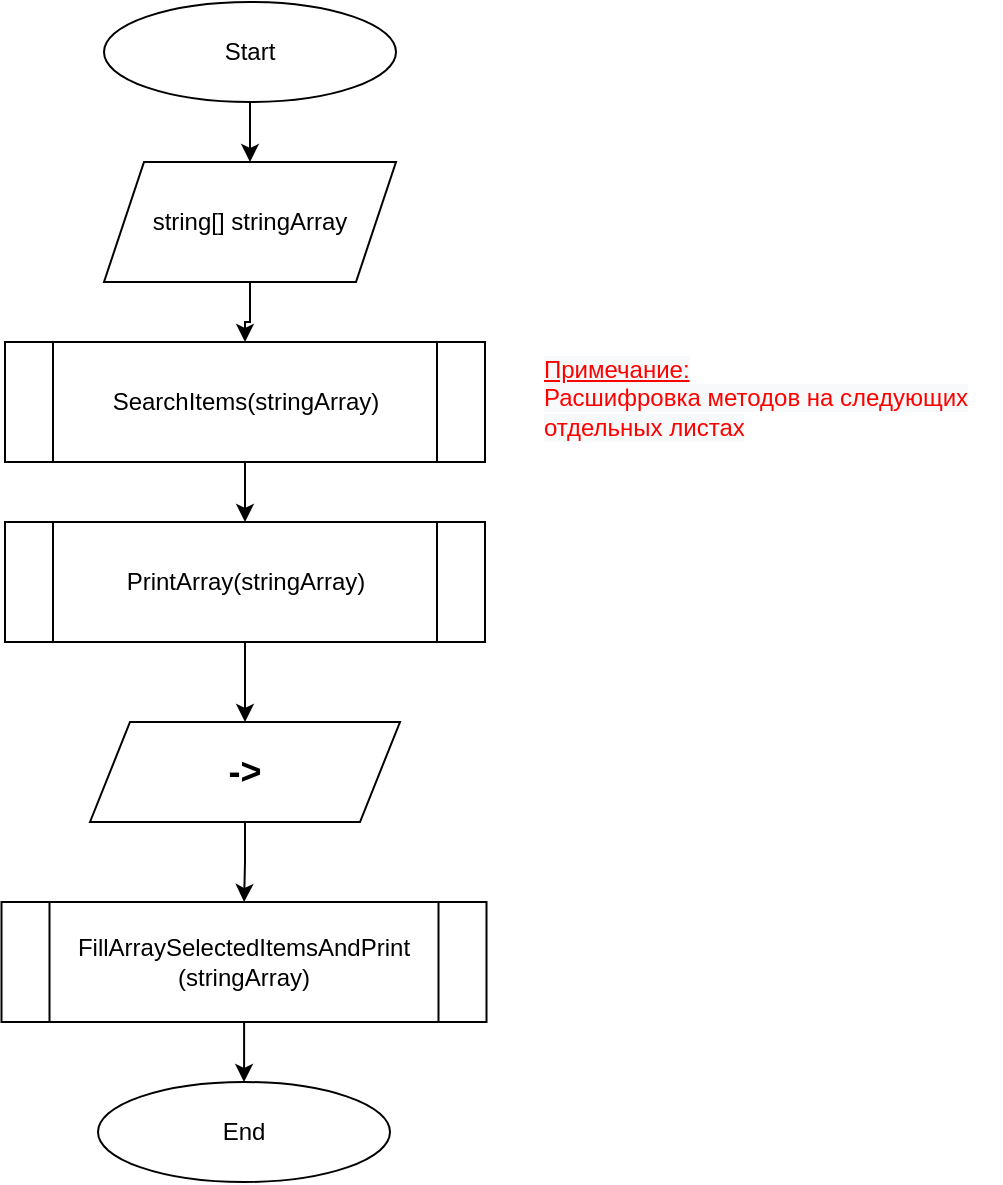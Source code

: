 <mxfile pages="4">
    <diagram id="C5RBs43oDa-KdzZeNtuy" name="Общая схема">
        <mxGraphModel dx="939" dy="312" grid="1" gridSize="10" guides="1" tooltips="1" connect="1" arrows="1" fold="1" page="1" pageScale="1" pageWidth="827" pageHeight="1169" math="0" shadow="0">
            <root>
                <mxCell id="WIyWlLk6GJQsqaUBKTNV-0"/>
                <mxCell id="WIyWlLk6GJQsqaUBKTNV-1" parent="WIyWlLk6GJQsqaUBKTNV-0"/>
                <mxCell id="o0U5vX0BOEWEdHnp0pGY-16" value="" style="edgeStyle=orthogonalEdgeStyle;rounded=0;orthogonalLoop=1;jettySize=auto;html=1;" parent="WIyWlLk6GJQsqaUBKTNV-1" source="o0U5vX0BOEWEdHnp0pGY-17" target="o0U5vX0BOEWEdHnp0pGY-20" edge="1">
                    <mxGeometry relative="1" as="geometry"/>
                </mxCell>
                <mxCell id="o0U5vX0BOEWEdHnp0pGY-17" value="Start" style="ellipse;whiteSpace=wrap;html=1;" parent="WIyWlLk6GJQsqaUBKTNV-1" vertex="1">
                    <mxGeometry x="92" y="30" width="146" height="50" as="geometry"/>
                </mxCell>
                <mxCell id="o0U5vX0BOEWEdHnp0pGY-18" style="edgeStyle=orthogonalEdgeStyle;rounded=0;orthogonalLoop=1;jettySize=auto;html=1;exitX=0.5;exitY=1;exitDx=0;exitDy=0;" parent="WIyWlLk6GJQsqaUBKTNV-1" edge="1">
                    <mxGeometry relative="1" as="geometry">
                        <mxPoint x="165" y="260" as="sourcePoint"/>
                        <mxPoint x="165" y="260" as="targetPoint"/>
                    </mxGeometry>
                </mxCell>
                <mxCell id="o0U5vX0BOEWEdHnp0pGY-19" value="" style="edgeStyle=orthogonalEdgeStyle;rounded=0;orthogonalLoop=1;jettySize=auto;html=1;" edge="1" parent="WIyWlLk6GJQsqaUBKTNV-1" source="o0U5vX0BOEWEdHnp0pGY-20" target="o0U5vX0BOEWEdHnp0pGY-24">
                    <mxGeometry relative="1" as="geometry"/>
                </mxCell>
                <mxCell id="o0U5vX0BOEWEdHnp0pGY-20" value="&lt;span&gt;string[]&amp;nbsp;&lt;/span&gt;stringArray" style="shape=parallelogram;perimeter=parallelogramPerimeter;whiteSpace=wrap;html=1;fixedSize=1;" parent="WIyWlLk6GJQsqaUBKTNV-1" vertex="1">
                    <mxGeometry x="92" y="110" width="146" height="60" as="geometry"/>
                </mxCell>
                <mxCell id="6Gdfd7yEEAjI3EUGVg-4-1" value="" style="edgeStyle=orthogonalEdgeStyle;rounded=0;orthogonalLoop=1;jettySize=auto;html=1;entryX=0.5;entryY=0;entryDx=0;entryDy=0;" edge="1" parent="WIyWlLk6GJQsqaUBKTNV-1" source="o0U5vX0BOEWEdHnp0pGY-22" target="CVnxHdwHbPG0VgCHIR7x-0">
                    <mxGeometry relative="1" as="geometry">
                        <mxPoint x="162" y="380" as="targetPoint"/>
                    </mxGeometry>
                </mxCell>
                <mxCell id="o0U5vX0BOEWEdHnp0pGY-22" value="PrintArray(stringArray)" style="shape=process;whiteSpace=wrap;html=1;backgroundOutline=1;" parent="WIyWlLk6GJQsqaUBKTNV-1" vertex="1">
                    <mxGeometry x="42.5" y="290" width="240" height="60" as="geometry"/>
                </mxCell>
                <mxCell id="o0U5vX0BOEWEdHnp0pGY-23" value="" style="edgeStyle=orthogonalEdgeStyle;rounded=0;orthogonalLoop=1;jettySize=auto;html=1;" edge="1" parent="WIyWlLk6GJQsqaUBKTNV-1" source="o0U5vX0BOEWEdHnp0pGY-24" target="o0U5vX0BOEWEdHnp0pGY-22">
                    <mxGeometry relative="1" as="geometry"/>
                </mxCell>
                <mxCell id="o0U5vX0BOEWEdHnp0pGY-24" value="SearchItems(stringArray)" style="shape=process;whiteSpace=wrap;html=1;backgroundOutline=1;" parent="WIyWlLk6GJQsqaUBKTNV-1" vertex="1">
                    <mxGeometry x="42.5" y="200" width="240" height="60" as="geometry"/>
                </mxCell>
                <mxCell id="o0U5vX0BOEWEdHnp0pGY-25" value="" style="edgeStyle=orthogonalEdgeStyle;rounded=0;orthogonalLoop=1;jettySize=auto;html=1;" parent="WIyWlLk6GJQsqaUBKTNV-1" source="o0U5vX0BOEWEdHnp0pGY-26" target="o0U5vX0BOEWEdHnp0pGY-27" edge="1">
                    <mxGeometry relative="1" as="geometry"/>
                </mxCell>
                <mxCell id="o0U5vX0BOEWEdHnp0pGY-26" value="FillArraySelectedItemsAndPrint (stringArray)" style="shape=process;whiteSpace=wrap;html=1;backgroundOutline=1;" parent="WIyWlLk6GJQsqaUBKTNV-1" vertex="1">
                    <mxGeometry x="40.75" y="480" width="242.5" height="60" as="geometry"/>
                </mxCell>
                <mxCell id="o0U5vX0BOEWEdHnp0pGY-27" value="End" style="ellipse;whiteSpace=wrap;html=1;" parent="WIyWlLk6GJQsqaUBKTNV-1" vertex="1">
                    <mxGeometry x="89" y="570" width="146" height="50" as="geometry"/>
                </mxCell>
                <mxCell id="M8Fusr7i8-1K7RbTkL0C-0" value="&lt;span style=&quot;font-family: &amp;#34;helvetica&amp;#34; ; font-style: normal ; letter-spacing: normal ; text-align: center ; text-indent: 0px ; text-transform: none ; word-spacing: 0px ; background-color: rgb(248 , 249 , 250) ; display: inline ; float: none ; font-weight: normal&quot;&gt;&lt;font style=&quot;font-size: 12px&quot;&gt;&lt;u&gt;Примечание:&lt;br&gt;&lt;/u&gt;Расшифровка методов на следующих отдельных листах&lt;/font&gt;&lt;/span&gt;" style="text;whiteSpace=wrap;html=1;fontStyle=1;fontColor=#FF0000;" vertex="1" parent="WIyWlLk6GJQsqaUBKTNV-1">
                    <mxGeometry x="310" y="200" width="230" height="70" as="geometry"/>
                </mxCell>
                <mxCell id="6Gdfd7yEEAjI3EUGVg-4-2" value="" style="edgeStyle=orthogonalEdgeStyle;rounded=0;orthogonalLoop=1;jettySize=auto;html=1;exitX=0.5;exitY=1;exitDx=0;exitDy=0;" edge="1" parent="WIyWlLk6GJQsqaUBKTNV-1" source="CVnxHdwHbPG0VgCHIR7x-0" target="o0U5vX0BOEWEdHnp0pGY-26">
                    <mxGeometry relative="1" as="geometry">
                        <mxPoint x="162" y="430" as="sourcePoint"/>
                    </mxGeometry>
                </mxCell>
                <mxCell id="CVnxHdwHbPG0VgCHIR7x-0" value="&lt;font size=&quot;1&quot;&gt;&lt;b style=&quot;font-size: 18px&quot;&gt;-&amp;gt;&lt;/b&gt;&lt;/font&gt;" style="shape=parallelogram;perimeter=parallelogramPerimeter;whiteSpace=wrap;html=1;fixedSize=1;" vertex="1" parent="WIyWlLk6GJQsqaUBKTNV-1">
                    <mxGeometry x="85" y="390" width="155" height="50" as="geometry"/>
                </mxCell>
            </root>
        </mxGraphModel>
    </diagram>
    <diagram id="gzGjmr_PSfF4H_ANBf88" name="Метод SearchItems">
        <mxGraphModel dx="939" dy="1481" grid="1" gridSize="10" guides="1" tooltips="1" connect="1" arrows="1" fold="1" page="1" pageScale="1" pageWidth="827" pageHeight="1169" math="0" shadow="0">
            <root>
                <mxCell id="mz9-WsQUn0E9B6npMg28-0"/>
                <mxCell id="mz9-WsQUn0E9B6npMg28-1" parent="mz9-WsQUn0E9B6npMg28-0"/>
                <mxCell id="xWRUtACZxLFgmJ3Bpcwj-23" value="" style="edgeStyle=orthogonalEdgeStyle;rounded=0;orthogonalLoop=1;jettySize=auto;html=1;fontSize=12;" edge="1" parent="mz9-WsQUn0E9B6npMg28-1" source="xWRUtACZxLFgmJ3Bpcwj-24" target="xWRUtACZxLFgmJ3Bpcwj-26">
                    <mxGeometry relative="1" as="geometry"/>
                </mxCell>
                <mxCell id="xWRUtACZxLFgmJ3Bpcwj-24" value="Start" style="ellipse;whiteSpace=wrap;html=1;" vertex="1" parent="mz9-WsQUn0E9B6npMg28-1">
                    <mxGeometry x="265" y="60" width="120" height="40" as="geometry"/>
                </mxCell>
                <mxCell id="xWRUtACZxLFgmJ3Bpcwj-25" value="" style="edgeStyle=orthogonalEdgeStyle;rounded=0;orthogonalLoop=1;jettySize=auto;html=1;fontSize=12;" edge="1" parent="mz9-WsQUn0E9B6npMg28-1" source="xWRUtACZxLFgmJ3Bpcwj-26" target="xWRUtACZxLFgmJ3Bpcwj-28">
                    <mxGeometry relative="1" as="geometry"/>
                </mxCell>
                <mxCell id="xWRUtACZxLFgmJ3Bpcwj-26" value="string[] array" style="shape=parallelogram;perimeter=parallelogramPerimeter;whiteSpace=wrap;html=1;fixedSize=1;" vertex="1" parent="mz9-WsQUn0E9B6npMg28-1">
                    <mxGeometry x="247.5" y="130" width="155" height="40" as="geometry"/>
                </mxCell>
                <mxCell id="xWRUtACZxLFgmJ3Bpcwj-27" value="" style="edgeStyle=orthogonalEdgeStyle;rounded=0;orthogonalLoop=1;jettySize=auto;html=1;fontSize=12;" edge="1" parent="mz9-WsQUn0E9B6npMg28-1" source="xWRUtACZxLFgmJ3Bpcwj-28" target="xWRUtACZxLFgmJ3Bpcwj-31">
                    <mxGeometry relative="1" as="geometry"/>
                </mxCell>
                <mxCell id="xWRUtACZxLFgmJ3Bpcwj-28" value="int count = 0" style="shape=parallelogram;perimeter=parallelogramPerimeter;whiteSpace=wrap;html=1;fixedSize=1;" vertex="1" parent="mz9-WsQUn0E9B6npMg28-1">
                    <mxGeometry x="247.5" y="200" width="155" height="40" as="geometry"/>
                </mxCell>
                <mxCell id="xWRUtACZxLFgmJ3Bpcwj-29" value="" style="edgeStyle=orthogonalEdgeStyle;rounded=0;orthogonalLoop=1;jettySize=auto;html=1;fontSize=12;" edge="1" parent="mz9-WsQUn0E9B6npMg28-1" source="xWRUtACZxLFgmJ3Bpcwj-31" target="xWRUtACZxLFgmJ3Bpcwj-33">
                    <mxGeometry relative="1" as="geometry"/>
                </mxCell>
                <mxCell id="xWRUtACZxLFgmJ3Bpcwj-30" value="" style="edgeStyle=orthogonalEdgeStyle;rounded=0;orthogonalLoop=1;jettySize=auto;html=1;fontSize=12;entryX=0.5;entryY=0;entryDx=0;entryDy=0;" edge="1" parent="mz9-WsQUn0E9B6npMg28-1" source="xWRUtACZxLFgmJ3Bpcwj-31" target="JSdBidmdEso_ff7ye8nt-0">
                    <mxGeometry relative="1" as="geometry">
                        <mxPoint x="325" y="720" as="targetPoint"/>
                        <Array as="points">
                            <mxPoint x="520" y="300"/>
                            <mxPoint x="520" y="690"/>
                            <mxPoint x="320" y="690"/>
                        </Array>
                    </mxGeometry>
                </mxCell>
                <mxCell id="xWRUtACZxLFgmJ3Bpcwj-31" value="i = 0; i &amp;lt; array.Length; i++" style="shape=hexagon;perimeter=hexagonPerimeter2;whiteSpace=wrap;html=1;fixedSize=1;fontSize=12;" vertex="1" parent="mz9-WsQUn0E9B6npMg28-1">
                    <mxGeometry x="242.5" y="270" width="165" height="60" as="geometry"/>
                </mxCell>
                <mxCell id="xWRUtACZxLFgmJ3Bpcwj-32" value="" style="edgeStyle=orthogonalEdgeStyle;rounded=0;orthogonalLoop=1;jettySize=auto;html=1;fontSize=12;" edge="1" parent="mz9-WsQUn0E9B6npMg28-1" source="xWRUtACZxLFgmJ3Bpcwj-33" target="xWRUtACZxLFgmJ3Bpcwj-35">
                    <mxGeometry relative="1" as="geometry"/>
                </mxCell>
                <mxCell id="xWRUtACZxLFgmJ3Bpcwj-33" value="&lt;div&gt;string strTemp = array[i]&lt;/div&gt;" style="whiteSpace=wrap;html=1;" vertex="1" parent="mz9-WsQUn0E9B6npMg28-1">
                    <mxGeometry x="242.5" y="360" width="165" height="60" as="geometry"/>
                </mxCell>
                <mxCell id="xWRUtACZxLFgmJ3Bpcwj-34" value="" style="edgeStyle=orthogonalEdgeStyle;rounded=0;orthogonalLoop=1;jettySize=auto;html=1;fontSize=12;" edge="1" parent="mz9-WsQUn0E9B6npMg28-1" source="xWRUtACZxLFgmJ3Bpcwj-35" target="xWRUtACZxLFgmJ3Bpcwj-39">
                    <mxGeometry relative="1" as="geometry"/>
                </mxCell>
                <mxCell id="xWRUtACZxLFgmJ3Bpcwj-35" value="strTemp.Length &amp;lt;= 3" style="rhombus;whiteSpace=wrap;html=1;" vertex="1" parent="mz9-WsQUn0E9B6npMg28-1">
                    <mxGeometry x="245" y="450" width="160" height="80" as="geometry"/>
                </mxCell>
                <mxCell id="xWRUtACZxLFgmJ3Bpcwj-36" value="" style="edgeStyle=orthogonalEdgeStyle;rounded=0;orthogonalLoop=1;jettySize=auto;html=1;fontSize=12;exitX=0.5;exitY=1;exitDx=0;exitDy=0;" edge="1" parent="mz9-WsQUn0E9B6npMg28-1" source="JSdBidmdEso_ff7ye8nt-0" target="xWRUtACZxLFgmJ3Bpcwj-38">
                    <mxGeometry relative="1" as="geometry">
                        <mxPoint x="325" y="800" as="sourcePoint"/>
                    </mxGeometry>
                </mxCell>
                <mxCell id="xWRUtACZxLFgmJ3Bpcwj-38" value="End" style="ellipse;whiteSpace=wrap;html=1;" vertex="1" parent="mz9-WsQUn0E9B6npMg28-1">
                    <mxGeometry x="253.5" y="830" width="133" height="50" as="geometry"/>
                </mxCell>
                <mxCell id="xWRUtACZxLFgmJ3Bpcwj-39" value="&lt;div&gt;count++&lt;br&gt;&lt;/div&gt;" style="whiteSpace=wrap;html=1;" vertex="1" parent="mz9-WsQUn0E9B6npMg28-1">
                    <mxGeometry x="242.5" y="560" width="165" height="60" as="geometry"/>
                </mxCell>
                <mxCell id="xWRUtACZxLFgmJ3Bpcwj-40" value="Yes" style="text;html=1;strokeColor=none;fillColor=none;align=center;verticalAlign=middle;whiteSpace=wrap;rounded=0;fontSize=12;" vertex="1" parent="mz9-WsQUn0E9B6npMg28-1">
                    <mxGeometry x="310" y="510" width="60" height="70" as="geometry"/>
                </mxCell>
                <mxCell id="xWRUtACZxLFgmJ3Bpcwj-41" value="" style="edgeStyle=orthogonalEdgeStyle;rounded=0;orthogonalLoop=1;jettySize=auto;html=1;fontSize=12;entryX=0;entryY=0.5;entryDx=0;entryDy=0;exitX=0.5;exitY=1;exitDx=0;exitDy=0;" edge="1" parent="mz9-WsQUn0E9B6npMg28-1" source="xWRUtACZxLFgmJ3Bpcwj-39" target="xWRUtACZxLFgmJ3Bpcwj-31">
                    <mxGeometry relative="1" as="geometry">
                        <mxPoint x="300" y="670" as="sourcePoint"/>
                        <mxPoint x="180" y="585" as="targetPoint"/>
                        <Array as="points">
                            <mxPoint x="325" y="670"/>
                            <mxPoint x="140" y="670"/>
                            <mxPoint x="140" y="300"/>
                        </Array>
                    </mxGeometry>
                </mxCell>
                <mxCell id="xWRUtACZxLFgmJ3Bpcwj-42" value="" style="edgeStyle=orthogonalEdgeStyle;rounded=0;orthogonalLoop=1;jettySize=auto;html=1;fontSize=12;exitX=1;exitY=0.5;exitDx=0;exitDy=0;" edge="1" parent="mz9-WsQUn0E9B6npMg28-1" source="xWRUtACZxLFgmJ3Bpcwj-35">
                    <mxGeometry relative="1" as="geometry">
                        <mxPoint x="335" y="540" as="sourcePoint"/>
                        <mxPoint x="325" y="650" as="targetPoint"/>
                        <Array as="points">
                            <mxPoint x="480" y="490"/>
                            <mxPoint x="480" y="650"/>
                        </Array>
                    </mxGeometry>
                </mxCell>
                <mxCell id="xWRUtACZxLFgmJ3Bpcwj-43" value="No" style="text;html=1;strokeColor=none;fillColor=none;align=center;verticalAlign=middle;whiteSpace=wrap;rounded=0;fontSize=12;" vertex="1" parent="mz9-WsQUn0E9B6npMg28-1">
                    <mxGeometry x="402.5" y="460" width="60" height="30" as="geometry"/>
                </mxCell>
                <mxCell id="xWRUtACZxLFgmJ3Bpcwj-44" value="&lt;font style=&quot;font-size: 15px&quot; color=&quot;#ff0000&quot;&gt;&lt;b&gt;SearchItems(stringArray)&lt;/b&gt;&lt;/font&gt;" style="shape=process;whiteSpace=wrap;html=1;backgroundOutline=1;" vertex="1" parent="mz9-WsQUn0E9B6npMg28-1">
                    <mxGeometry x="205" y="-30" width="240" height="60" as="geometry"/>
                </mxCell>
                <mxCell id="JSdBidmdEso_ff7ye8nt-0" value="count&amp;nbsp;" style="shape=parallelogram;perimeter=parallelogramPerimeter;whiteSpace=wrap;html=1;fixedSize=1;" vertex="1" parent="mz9-WsQUn0E9B6npMg28-1">
                    <mxGeometry x="242.5" y="730" width="155" height="40" as="geometry"/>
                </mxCell>
            </root>
        </mxGraphModel>
    </diagram>
    <diagram id="RWxKRSJV4z6yzRIZUz2O" name="Метод PrintArray">
        <mxGraphModel dx="939" dy="1481" grid="1" gridSize="10" guides="1" tooltips="1" connect="1" arrows="1" fold="1" page="1" pageScale="1" pageWidth="827" pageHeight="1169" math="0" shadow="0">
            <root>
                <mxCell id="qSF8Lfo-RF_ev_LMWunw-0"/>
                <mxCell id="qSF8Lfo-RF_ev_LMWunw-1" parent="qSF8Lfo-RF_ev_LMWunw-0"/>
                <mxCell id="cDgKa7L6B92lJAbyyMb9-0" value="" style="edgeStyle=orthogonalEdgeStyle;rounded=0;orthogonalLoop=1;jettySize=auto;html=1;fontSize=12;" parent="qSF8Lfo-RF_ev_LMWunw-1" source="cDgKa7L6B92lJAbyyMb9-1" target="cDgKa7L6B92lJAbyyMb9-3" edge="1">
                    <mxGeometry relative="1" as="geometry"/>
                </mxCell>
                <mxCell id="cDgKa7L6B92lJAbyyMb9-1" value="Start" style="ellipse;whiteSpace=wrap;html=1;" parent="qSF8Lfo-RF_ev_LMWunw-1" vertex="1">
                    <mxGeometry x="265" y="60" width="120" height="40" as="geometry"/>
                </mxCell>
                <mxCell id="xZZeF-dHLeEuVPTDdfOC-2" value="" style="edgeStyle=orthogonalEdgeStyle;rounded=0;orthogonalLoop=1;jettySize=auto;html=1;fontSize=15;fontColor=#FF0000;" edge="1" parent="qSF8Lfo-RF_ev_LMWunw-1" source="cDgKa7L6B92lJAbyyMb9-3" target="1U82PFKWiLb7fN4a5ody-0">
                    <mxGeometry relative="1" as="geometry"/>
                </mxCell>
                <mxCell id="cDgKa7L6B92lJAbyyMb9-3" value="string[] array" style="shape=parallelogram;perimeter=parallelogramPerimeter;whiteSpace=wrap;html=1;fixedSize=1;" parent="qSF8Lfo-RF_ev_LMWunw-1" vertex="1">
                    <mxGeometry x="247.5" y="130" width="155" height="40" as="geometry"/>
                </mxCell>
                <mxCell id="xZZeF-dHLeEuVPTDdfOC-5" value="" style="edgeStyle=orthogonalEdgeStyle;rounded=0;orthogonalLoop=1;jettySize=auto;html=1;fontSize=15;fontColor=#FF0000;" edge="1" parent="qSF8Lfo-RF_ev_LMWunw-1" source="cDgKa7L6B92lJAbyyMb9-6" target="xZZeF-dHLeEuVPTDdfOC-4">
                    <mxGeometry relative="1" as="geometry"/>
                </mxCell>
                <mxCell id="cDgKa7L6B92lJAbyyMb9-6" value="array[i]" style="shape=parallelogram;perimeter=parallelogramPerimeter;whiteSpace=wrap;html=1;fixedSize=1;" parent="qSF8Lfo-RF_ev_LMWunw-1" vertex="1">
                    <mxGeometry x="247.5" y="360" width="155" height="40" as="geometry"/>
                </mxCell>
                <mxCell id="cDgKa7L6B92lJAbyyMb9-8" value="" style="edgeStyle=orthogonalEdgeStyle;rounded=0;orthogonalLoop=1;jettySize=auto;html=1;fontSize=12;entryX=0.5;entryY=0;entryDx=0;entryDy=0;exitX=1;exitY=0.5;exitDx=0;exitDy=0;" parent="qSF8Lfo-RF_ev_LMWunw-1" source="cDgKa7L6B92lJAbyyMb9-9" target="HQjunIbPtHSBWUaCHrgm-1" edge="1">
                    <mxGeometry relative="1" as="geometry">
                        <mxPoint x="318.5" y="560" as="targetPoint"/>
                        <Array as="points">
                            <mxPoint x="470" y="300"/>
                            <mxPoint x="470" y="590"/>
                            <mxPoint x="319" y="590"/>
                        </Array>
                    </mxGeometry>
                </mxCell>
                <mxCell id="cDgKa7L6B92lJAbyyMb9-22" value="" style="edgeStyle=orthogonalEdgeStyle;rounded=0;orthogonalLoop=1;jettySize=auto;html=1;fontSize=12;" parent="qSF8Lfo-RF_ev_LMWunw-1" source="cDgKa7L6B92lJAbyyMb9-9" target="cDgKa7L6B92lJAbyyMb9-6" edge="1">
                    <mxGeometry relative="1" as="geometry"/>
                </mxCell>
                <mxCell id="cDgKa7L6B92lJAbyyMb9-9" value="i = 0; i &amp;lt; array.Length; i++" style="shape=hexagon;perimeter=hexagonPerimeter2;whiteSpace=wrap;html=1;fixedSize=1;fontSize=12;" parent="qSF8Lfo-RF_ev_LMWunw-1" vertex="1">
                    <mxGeometry x="242.5" y="270" width="165" height="60" as="geometry"/>
                </mxCell>
                <mxCell id="cDgKa7L6B92lJAbyyMb9-14" value="" style="edgeStyle=orthogonalEdgeStyle;rounded=0;orthogonalLoop=1;jettySize=auto;html=1;fontSize=12;startArrow=none;" parent="qSF8Lfo-RF_ev_LMWunw-1" source="HQjunIbPtHSBWUaCHrgm-0" target="cDgKa7L6B92lJAbyyMb9-16" edge="1">
                    <mxGeometry relative="1" as="geometry">
                        <mxPoint x="318.5" y="640" as="sourcePoint"/>
                    </mxGeometry>
                </mxCell>
                <mxCell id="cDgKa7L6B92lJAbyyMb9-16" value="End" style="ellipse;whiteSpace=wrap;html=1;" parent="qSF8Lfo-RF_ev_LMWunw-1" vertex="1">
                    <mxGeometry x="247" y="750" width="133" height="50" as="geometry"/>
                </mxCell>
                <mxCell id="D6EWTBzBHX9ZqBL5-pCV-0" value="&lt;font color=&quot;#ff0000&quot; size=&quot;1&quot;&gt;&lt;b style=&quot;font-size: 16px&quot;&gt;PrintArray(stringArray)&lt;/b&gt;&lt;/font&gt;" style="shape=process;whiteSpace=wrap;html=1;backgroundOutline=1;" vertex="1" parent="qSF8Lfo-RF_ev_LMWunw-1">
                    <mxGeometry x="205" y="-30" width="240" height="60" as="geometry"/>
                </mxCell>
                <mxCell id="xZZeF-dHLeEuVPTDdfOC-3" value="" style="edgeStyle=orthogonalEdgeStyle;rounded=0;orthogonalLoop=1;jettySize=auto;html=1;fontSize=15;fontColor=#FF0000;" edge="1" parent="qSF8Lfo-RF_ev_LMWunw-1" source="1U82PFKWiLb7fN4a5ody-0" target="cDgKa7L6B92lJAbyyMb9-9">
                    <mxGeometry relative="1" as="geometry"/>
                </mxCell>
                <mxCell id="1U82PFKWiLb7fN4a5ody-0" value="&lt;font style=&quot;font-size: 15px&quot;&gt;&lt;b&gt;[&lt;/b&gt;&lt;/font&gt;" style="shape=parallelogram;perimeter=parallelogramPerimeter;whiteSpace=wrap;html=1;fixedSize=1;" vertex="1" parent="qSF8Lfo-RF_ev_LMWunw-1">
                    <mxGeometry x="247.5" y="200" width="155" height="40" as="geometry"/>
                </mxCell>
                <mxCell id="1W_SwgcBfKB5tKY4z88P-5" value="" style="edgeStyle=orthogonalEdgeStyle;rounded=0;orthogonalLoop=1;jettySize=auto;html=1;fontSize=15;fontColor=#FF0000;exitX=0.465;exitY=1;exitDx=0;exitDy=0;exitPerimeter=0;" edge="1" parent="qSF8Lfo-RF_ev_LMWunw-1" source="HQjunIbPtHSBWUaCHrgm-1" target="HQjunIbPtHSBWUaCHrgm-0">
                    <mxGeometry relative="1" as="geometry"/>
                </mxCell>
                <mxCell id="HQjunIbPtHSBWUaCHrgm-1" value="array" style="shape=parallelogram;perimeter=parallelogramPerimeter;whiteSpace=wrap;html=1;fixedSize=1;" vertex="1" parent="qSF8Lfo-RF_ev_LMWunw-1">
                    <mxGeometry x="242.5" y="610" width="155" height="40" as="geometry"/>
                </mxCell>
                <mxCell id="HQjunIbPtHSBWUaCHrgm-0" value="&lt;span style=&quot;font-size: 15px&quot;&gt;&lt;b&gt;]&lt;/b&gt;&lt;/span&gt;" style="shape=parallelogram;perimeter=parallelogramPerimeter;whiteSpace=wrap;html=1;fixedSize=1;" vertex="1" parent="qSF8Lfo-RF_ev_LMWunw-1">
                    <mxGeometry x="236" y="680" width="155" height="40" as="geometry"/>
                </mxCell>
                <mxCell id="1W_SwgcBfKB5tKY4z88P-1" value="" style="edgeStyle=orthogonalEdgeStyle;rounded=0;orthogonalLoop=1;jettySize=auto;html=1;fontSize=15;fontColor=#FF0000;" edge="1" parent="qSF8Lfo-RF_ev_LMWunw-1" source="xZZeF-dHLeEuVPTDdfOC-4" target="xZZeF-dHLeEuVPTDdfOC-6">
                    <mxGeometry relative="1" as="geometry"/>
                </mxCell>
                <mxCell id="xZZeF-dHLeEuVPTDdfOC-4" value="i != array.Length - 1" style="rhombus;whiteSpace=wrap;html=1;" vertex="1" parent="qSF8Lfo-RF_ev_LMWunw-1">
                    <mxGeometry x="250" y="430" width="150" height="60" as="geometry"/>
                </mxCell>
                <mxCell id="xZZeF-dHLeEuVPTDdfOC-6" value="&lt;font style=&quot;font-size: 15px&quot;&gt;&lt;b&gt;,&lt;/b&gt;&lt;/font&gt;" style="shape=parallelogram;perimeter=parallelogramPerimeter;whiteSpace=wrap;html=1;fixedSize=1;" vertex="1" parent="qSF8Lfo-RF_ev_LMWunw-1">
                    <mxGeometry x="247.5" y="530" width="155" height="40" as="geometry"/>
                </mxCell>
                <mxCell id="1W_SwgcBfKB5tKY4z88P-0" value="Yes" style="text;html=1;strokeColor=none;fillColor=none;align=center;verticalAlign=middle;whiteSpace=wrap;rounded=0;fontSize=12;" vertex="1" parent="qSF8Lfo-RF_ev_LMWunw-1">
                    <mxGeometry x="320" y="480" width="60" height="70" as="geometry"/>
                </mxCell>
                <mxCell id="1W_SwgcBfKB5tKY4z88P-2" value="" style="edgeStyle=orthogonalEdgeStyle;rounded=0;orthogonalLoop=1;jettySize=auto;html=1;fontSize=12;entryX=0;entryY=0.5;entryDx=0;entryDy=0;exitX=0;exitY=0.5;exitDx=0;exitDy=0;" edge="1" parent="qSF8Lfo-RF_ev_LMWunw-1" source="xZZeF-dHLeEuVPTDdfOC-4" target="cDgKa7L6B92lJAbyyMb9-9">
                    <mxGeometry relative="1" as="geometry">
                        <mxPoint x="40" y="660" as="targetPoint"/>
                        <Array as="points">
                            <mxPoint x="190" y="460"/>
                            <mxPoint x="190" y="300"/>
                        </Array>
                        <mxPoint x="129" y="320" as="sourcePoint"/>
                    </mxGeometry>
                </mxCell>
                <mxCell id="1W_SwgcBfKB5tKY4z88P-3" value="No" style="text;html=1;strokeColor=none;fillColor=none;align=center;verticalAlign=middle;whiteSpace=wrap;rounded=0;fontSize=12;" vertex="1" parent="qSF8Lfo-RF_ev_LMWunw-1">
                    <mxGeometry x="192" y="410" width="60" height="70" as="geometry"/>
                </mxCell>
                <mxCell id="1W_SwgcBfKB5tKY4z88P-4" value="" style="edgeStyle=orthogonalEdgeStyle;rounded=0;orthogonalLoop=1;jettySize=auto;html=1;fontSize=12;exitX=0;exitY=0.5;exitDx=0;exitDy=0;" edge="1" parent="qSF8Lfo-RF_ev_LMWunw-1" source="xZZeF-dHLeEuVPTDdfOC-6">
                    <mxGeometry relative="1" as="geometry">
                        <mxPoint x="190" y="460" as="targetPoint"/>
                        <Array as="points">
                            <mxPoint x="192" y="550"/>
                            <mxPoint x="192" y="470"/>
                            <mxPoint x="190" y="470"/>
                        </Array>
                        <mxPoint x="260" y="470" as="sourcePoint"/>
                    </mxGeometry>
                </mxCell>
            </root>
        </mxGraphModel>
    </diagram>
    <diagram id="zuPJoPuWChe6WzJnTrkx" name="Метод FillArraySelectedItemsAndPrint">
        <mxGraphModel dx="939" dy="1481" grid="1" gridSize="10" guides="1" tooltips="1" connect="1" arrows="1" fold="1" page="1" pageScale="1" pageWidth="827" pageHeight="1169" math="0" shadow="0">
            <root>
                <mxCell id="6rrKOsQROnbqfmGMxYo5-0"/>
                <mxCell id="6rrKOsQROnbqfmGMxYo5-1" parent="6rrKOsQROnbqfmGMxYo5-0"/>
                <mxCell id="SMqLMgtu9U6j1OgspUHp-0" value="" style="edgeStyle=orthogonalEdgeStyle;rounded=0;orthogonalLoop=1;jettySize=auto;html=1;fontSize=12;" parent="6rrKOsQROnbqfmGMxYo5-1" source="SMqLMgtu9U6j1OgspUHp-1" target="SMqLMgtu9U6j1OgspUHp-3" edge="1">
                    <mxGeometry relative="1" as="geometry"/>
                </mxCell>
                <mxCell id="SMqLMgtu9U6j1OgspUHp-1" value="Start" style="ellipse;whiteSpace=wrap;html=1;" parent="6rrKOsQROnbqfmGMxYo5-1" vertex="1">
                    <mxGeometry x="265" y="60" width="120" height="40" as="geometry"/>
                </mxCell>
                <mxCell id="SMqLMgtu9U6j1OgspUHp-2" value="" style="edgeStyle=orthogonalEdgeStyle;rounded=0;orthogonalLoop=1;jettySize=auto;html=1;fontSize=12;" parent="6rrKOsQROnbqfmGMxYo5-1" source="SMqLMgtu9U6j1OgspUHp-3" target="SMqLMgtu9U6j1OgspUHp-6" edge="1">
                    <mxGeometry relative="1" as="geometry"/>
                </mxCell>
                <mxCell id="SMqLMgtu9U6j1OgspUHp-3" value="string[] array" style="shape=parallelogram;perimeter=parallelogramPerimeter;whiteSpace=wrap;html=1;fixedSize=1;" parent="6rrKOsQROnbqfmGMxYo5-1" vertex="1">
                    <mxGeometry x="247.5" y="130" width="155" height="40" as="geometry"/>
                </mxCell>
                <mxCell id="K-gsIMe8QjD5n2myH6OJ-2" value="" style="edgeStyle=orthogonalEdgeStyle;rounded=0;orthogonalLoop=1;jettySize=auto;html=1;fontSize=14;fontColor=#FF0000;" edge="1" parent="6rrKOsQROnbqfmGMxYo5-1" source="SMqLMgtu9U6j1OgspUHp-6" target="K-gsIMe8QjD5n2myH6OJ-0">
                    <mxGeometry relative="1" as="geometry"/>
                </mxCell>
                <mxCell id="SMqLMgtu9U6j1OgspUHp-6" value="string[] newArray" style="shape=parallelogram;perimeter=parallelogramPerimeter;whiteSpace=wrap;html=1;fixedSize=1;" parent="6rrKOsQROnbqfmGMxYo5-1" vertex="1">
                    <mxGeometry x="247.5" y="200" width="155" height="40" as="geometry"/>
                </mxCell>
                <mxCell id="SMqLMgtu9U6j1OgspUHp-7" value="" style="edgeStyle=orthogonalEdgeStyle;rounded=0;orthogonalLoop=1;jettySize=auto;html=1;fontSize=12;" parent="6rrKOsQROnbqfmGMxYo5-1" source="SMqLMgtu9U6j1OgspUHp-9" target="SMqLMgtu9U6j1OgspUHp-11" edge="1">
                    <mxGeometry relative="1" as="geometry"/>
                </mxCell>
                <mxCell id="SMqLMgtu9U6j1OgspUHp-8" value="" style="edgeStyle=orthogonalEdgeStyle;rounded=0;orthogonalLoop=1;jettySize=auto;html=1;fontSize=12;entryX=0.448;entryY=-0.012;entryDx=0;entryDy=0;entryPerimeter=0;" parent="6rrKOsQROnbqfmGMxYo5-1" source="SMqLMgtu9U6j1OgspUHp-9" target="urBxp4vdf8SA5NGMB0BX-1" edge="1">
                    <mxGeometry relative="1" as="geometry">
                        <mxPoint x="328" y="800" as="targetPoint"/>
                        <Array as="points">
                            <mxPoint x="523" y="380"/>
                            <mxPoint x="523" y="1040"/>
                            <mxPoint x="317" y="1040"/>
                        </Array>
                    </mxGeometry>
                </mxCell>
                <mxCell id="SMqLMgtu9U6j1OgspUHp-9" value="i = 0; i &amp;lt; array.Length; i++" style="shape=hexagon;perimeter=hexagonPerimeter2;whiteSpace=wrap;html=1;fixedSize=1;fontSize=12;" parent="6rrKOsQROnbqfmGMxYo5-1" vertex="1">
                    <mxGeometry x="242.5" y="350" width="165" height="60" as="geometry"/>
                </mxCell>
                <mxCell id="SMqLMgtu9U6j1OgspUHp-10" value="" style="edgeStyle=orthogonalEdgeStyle;rounded=0;orthogonalLoop=1;jettySize=auto;html=1;fontSize=12;" parent="6rrKOsQROnbqfmGMxYo5-1" source="SMqLMgtu9U6j1OgspUHp-11" target="SMqLMgtu9U6j1OgspUHp-13" edge="1">
                    <mxGeometry relative="1" as="geometry"/>
                </mxCell>
                <mxCell id="SMqLMgtu9U6j1OgspUHp-11" value="&lt;div&gt;string strTemp = array[i]&lt;/div&gt;&lt;div&gt;int j = SearchItems(array) - 1&lt;/div&gt;" style="whiteSpace=wrap;html=1;" parent="6rrKOsQROnbqfmGMxYo5-1" vertex="1">
                    <mxGeometry x="239" y="440" width="177.5" height="60" as="geometry"/>
                </mxCell>
                <mxCell id="SMqLMgtu9U6j1OgspUHp-12" value="" style="edgeStyle=orthogonalEdgeStyle;rounded=0;orthogonalLoop=1;jettySize=auto;html=1;fontSize=12;" parent="6rrKOsQROnbqfmGMxYo5-1" source="SMqLMgtu9U6j1OgspUHp-13" target="SMqLMgtu9U6j1OgspUHp-17" edge="1">
                    <mxGeometry relative="1" as="geometry"/>
                </mxCell>
                <mxCell id="SMqLMgtu9U6j1OgspUHp-13" value="strTemp.Length &amp;lt;= 3" style="rhombus;whiteSpace=wrap;html=1;" parent="6rrKOsQROnbqfmGMxYo5-1" vertex="1">
                    <mxGeometry x="248" y="530" width="160" height="80" as="geometry"/>
                </mxCell>
                <mxCell id="SMqLMgtu9U6j1OgspUHp-16" value="End" style="ellipse;whiteSpace=wrap;html=1;" parent="6rrKOsQROnbqfmGMxYo5-1" vertex="1">
                    <mxGeometry x="253.5" y="1230" width="133" height="50" as="geometry"/>
                </mxCell>
                <mxCell id="SMqLMgtu9U6j1OgspUHp-17" value="&lt;div&gt;&lt;/div&gt;&lt;span&gt;newArray[j] = array[i]&lt;/span&gt;" style="whiteSpace=wrap;html=1;" parent="6rrKOsQROnbqfmGMxYo5-1" vertex="1">
                    <mxGeometry x="234.25" y="650" width="187.5" height="60" as="geometry"/>
                </mxCell>
                <mxCell id="SMqLMgtu9U6j1OgspUHp-18" value="Yes" style="text;html=1;strokeColor=none;fillColor=none;align=center;verticalAlign=middle;whiteSpace=wrap;rounded=0;fontSize=12;" parent="6rrKOsQROnbqfmGMxYo5-1" vertex="1">
                    <mxGeometry x="313" y="590" width="60" height="70" as="geometry"/>
                </mxCell>
                <mxCell id="SMqLMgtu9U6j1OgspUHp-19" value="" style="edgeStyle=orthogonalEdgeStyle;rounded=0;orthogonalLoop=1;jettySize=auto;html=1;fontSize=12;entryX=0;entryY=0.5;entryDx=0;entryDy=0;" parent="6rrKOsQROnbqfmGMxYo5-1" target="SMqLMgtu9U6j1OgspUHp-9" edge="1">
                    <mxGeometry relative="1" as="geometry">
                        <mxPoint x="328" y="950" as="sourcePoint"/>
                        <mxPoint x="183" y="665" as="targetPoint"/>
                        <Array as="points">
                            <mxPoint x="328" y="1020"/>
                            <mxPoint x="143" y="1020"/>
                            <mxPoint x="143" y="380"/>
                        </Array>
                    </mxGeometry>
                </mxCell>
                <mxCell id="SMqLMgtu9U6j1OgspUHp-20" value="" style="edgeStyle=orthogonalEdgeStyle;rounded=0;orthogonalLoop=1;jettySize=auto;html=1;fontSize=12;exitX=1;exitY=0.5;exitDx=0;exitDy=0;" parent="6rrKOsQROnbqfmGMxYo5-1" source="SMqLMgtu9U6j1OgspUHp-13" edge="1">
                    <mxGeometry relative="1" as="geometry">
                        <mxPoint x="338" y="620" as="sourcePoint"/>
                        <mxPoint x="328" y="990" as="targetPoint"/>
                        <Array as="points">
                            <mxPoint x="483" y="570"/>
                            <mxPoint x="483" y="990"/>
                            <mxPoint x="328" y="990"/>
                        </Array>
                    </mxGeometry>
                </mxCell>
                <mxCell id="SMqLMgtu9U6j1OgspUHp-21" value="No" style="text;html=1;strokeColor=none;fillColor=none;align=center;verticalAlign=middle;whiteSpace=wrap;rounded=0;fontSize=12;" parent="6rrKOsQROnbqfmGMxYo5-1" vertex="1">
                    <mxGeometry x="405.5" y="540" width="60" height="30" as="geometry"/>
                </mxCell>
                <mxCell id="LbMKzEGxjjpgnHWY90tJ-0" value="&lt;b&gt;&lt;font color=&quot;#ff0000&quot; style=&quot;font-size: 14px&quot;&gt;FillArraySelectedItemsAndPrint (stringArray)&lt;/font&gt;&lt;/b&gt;" style="shape=process;whiteSpace=wrap;html=1;backgroundOutline=1;" vertex="1" parent="6rrKOsQROnbqfmGMxYo5-1">
                    <mxGeometry x="180" y="-30" width="306" height="60" as="geometry"/>
                </mxCell>
                <mxCell id="K-gsIMe8QjD5n2myH6OJ-3" value="" style="edgeStyle=orthogonalEdgeStyle;rounded=0;orthogonalLoop=1;jettySize=auto;html=1;fontSize=14;fontColor=#FF0000;" edge="1" parent="6rrKOsQROnbqfmGMxYo5-1" source="K-gsIMe8QjD5n2myH6OJ-0" target="SMqLMgtu9U6j1OgspUHp-9">
                    <mxGeometry relative="1" as="geometry"/>
                </mxCell>
                <mxCell id="K-gsIMe8QjD5n2myH6OJ-0" value="&lt;font style=&quot;font-size: 15px&quot;&gt;&lt;b&gt;[&lt;/b&gt;&lt;/font&gt;" style="shape=parallelogram;perimeter=parallelogramPerimeter;whiteSpace=wrap;html=1;fixedSize=1;" vertex="1" parent="6rrKOsQROnbqfmGMxYo5-1">
                    <mxGeometry x="247.5" y="270" width="155" height="40" as="geometry"/>
                </mxCell>
                <mxCell id="urBxp4vdf8SA5NGMB0BX-0" value="" style="edgeStyle=orthogonalEdgeStyle;rounded=0;orthogonalLoop=1;jettySize=auto;html=1;fontSize=15;fontColor=#FF0000;exitX=0.465;exitY=1;exitDx=0;exitDy=0;exitPerimeter=0;" edge="1" parent="6rrKOsQROnbqfmGMxYo5-1" source="urBxp4vdf8SA5NGMB0BX-1" target="urBxp4vdf8SA5NGMB0BX-2">
                    <mxGeometry relative="1" as="geometry"/>
                </mxCell>
                <mxCell id="urBxp4vdf8SA5NGMB0BX-1" value="newArray" style="shape=parallelogram;perimeter=parallelogramPerimeter;whiteSpace=wrap;html=1;fixedSize=1;" vertex="1" parent="6rrKOsQROnbqfmGMxYo5-1">
                    <mxGeometry x="247.5" y="1070" width="155" height="40" as="geometry"/>
                </mxCell>
                <mxCell id="Txu-p3o6VyvuscX0dHnB-1" value="" style="edgeStyle=orthogonalEdgeStyle;rounded=0;orthogonalLoop=1;jettySize=auto;html=1;fontSize=14;fontColor=#FF0000;" edge="1" parent="6rrKOsQROnbqfmGMxYo5-1" source="urBxp4vdf8SA5NGMB0BX-2" target="SMqLMgtu9U6j1OgspUHp-16">
                    <mxGeometry relative="1" as="geometry"/>
                </mxCell>
                <mxCell id="urBxp4vdf8SA5NGMB0BX-2" value="&lt;span style=&quot;font-size: 15px&quot;&gt;&lt;b&gt;]&lt;/b&gt;&lt;/span&gt;" style="shape=parallelogram;perimeter=parallelogramPerimeter;whiteSpace=wrap;html=1;fixedSize=1;" vertex="1" parent="6rrKOsQROnbqfmGMxYo5-1">
                    <mxGeometry x="242.5" y="1150" width="155" height="40" as="geometry"/>
                </mxCell>
                <mxCell id="LIDZrAOvWuywfgCTKWMp-0" value="" style="edgeStyle=orthogonalEdgeStyle;rounded=0;orthogonalLoop=1;jettySize=auto;html=1;fontSize=15;fontColor=#FF0000;" edge="1" parent="6rrKOsQROnbqfmGMxYo5-1" source="LIDZrAOvWuywfgCTKWMp-1" target="LIDZrAOvWuywfgCTKWMp-3">
                    <mxGeometry relative="1" as="geometry"/>
                </mxCell>
                <mxCell id="LIDZrAOvWuywfgCTKWMp-1" value="array[i]" style="shape=parallelogram;perimeter=parallelogramPerimeter;whiteSpace=wrap;html=1;fixedSize=1;" vertex="1" parent="6rrKOsQROnbqfmGMxYo5-1">
                    <mxGeometry x="247.5" y="760" width="155" height="40" as="geometry"/>
                </mxCell>
                <mxCell id="LIDZrAOvWuywfgCTKWMp-2" value="" style="edgeStyle=orthogonalEdgeStyle;rounded=0;orthogonalLoop=1;jettySize=auto;html=1;fontSize=15;fontColor=#FF0000;" edge="1" parent="6rrKOsQROnbqfmGMxYo5-1" source="LIDZrAOvWuywfgCTKWMp-3" target="LIDZrAOvWuywfgCTKWMp-4">
                    <mxGeometry relative="1" as="geometry"/>
                </mxCell>
                <mxCell id="LIDZrAOvWuywfgCTKWMp-3" value="i != array.Length - 1" style="rhombus;whiteSpace=wrap;html=1;" vertex="1" parent="6rrKOsQROnbqfmGMxYo5-1">
                    <mxGeometry x="250" y="830" width="150" height="60" as="geometry"/>
                </mxCell>
                <mxCell id="LIDZrAOvWuywfgCTKWMp-4" value="&lt;font style=&quot;font-size: 15px&quot;&gt;&lt;b&gt;,&lt;/b&gt;&lt;/font&gt;" style="shape=parallelogram;perimeter=parallelogramPerimeter;whiteSpace=wrap;html=1;fixedSize=1;" vertex="1" parent="6rrKOsQROnbqfmGMxYo5-1">
                    <mxGeometry x="247.5" y="930" width="155" height="40" as="geometry"/>
                </mxCell>
                <mxCell id="LIDZrAOvWuywfgCTKWMp-5" value="Yes" style="text;html=1;strokeColor=none;fillColor=none;align=center;verticalAlign=middle;whiteSpace=wrap;rounded=0;fontSize=12;" vertex="1" parent="6rrKOsQROnbqfmGMxYo5-1">
                    <mxGeometry x="313" y="880" width="60" height="70" as="geometry"/>
                </mxCell>
                <mxCell id="LIDZrAOvWuywfgCTKWMp-8" value="" style="edgeStyle=orthogonalEdgeStyle;rounded=0;orthogonalLoop=1;jettySize=auto;html=1;fontSize=15;fontColor=#FF0000;entryX=0.5;entryY=0;entryDx=0;entryDy=0;exitX=0.5;exitY=1;exitDx=0;exitDy=0;" edge="1" parent="6rrKOsQROnbqfmGMxYo5-1" source="SMqLMgtu9U6j1OgspUHp-17" target="LIDZrAOvWuywfgCTKWMp-1">
                    <mxGeometry relative="1" as="geometry">
                        <mxPoint x="324.5" y="700" as="sourcePoint"/>
                        <mxPoint x="324.5" y="730" as="targetPoint"/>
                        <Array as="points">
                            <mxPoint x="325" y="710"/>
                            <mxPoint x="325" y="750"/>
                        </Array>
                    </mxGeometry>
                </mxCell>
                <mxCell id="KiSb6e5djht9UPBct6zG-0" value="" style="edgeStyle=orthogonalEdgeStyle;rounded=0;orthogonalLoop=1;jettySize=auto;html=1;fontSize=15;fontColor=#FF0000;exitX=0;exitY=0.5;exitDx=0;exitDy=0;" edge="1" parent="6rrKOsQROnbqfmGMxYo5-1" source="LIDZrAOvWuywfgCTKWMp-3">
                    <mxGeometry relative="1" as="geometry">
                        <mxPoint x="335" y="810" as="sourcePoint"/>
                        <mxPoint x="140" y="860" as="targetPoint"/>
                        <Array as="points">
                            <mxPoint x="220" y="860"/>
                            <mxPoint x="220" y="860"/>
                        </Array>
                    </mxGeometry>
                </mxCell>
                <mxCell id="Txu-p3o6VyvuscX0dHnB-0" value="No" style="text;html=1;strokeColor=none;fillColor=none;align=center;verticalAlign=middle;whiteSpace=wrap;rounded=0;fontSize=12;" vertex="1" parent="6rrKOsQROnbqfmGMxYo5-1">
                    <mxGeometry x="174.25" y="810" width="60" height="70" as="geometry"/>
                </mxCell>
            </root>
        </mxGraphModel>
    </diagram>
</mxfile>